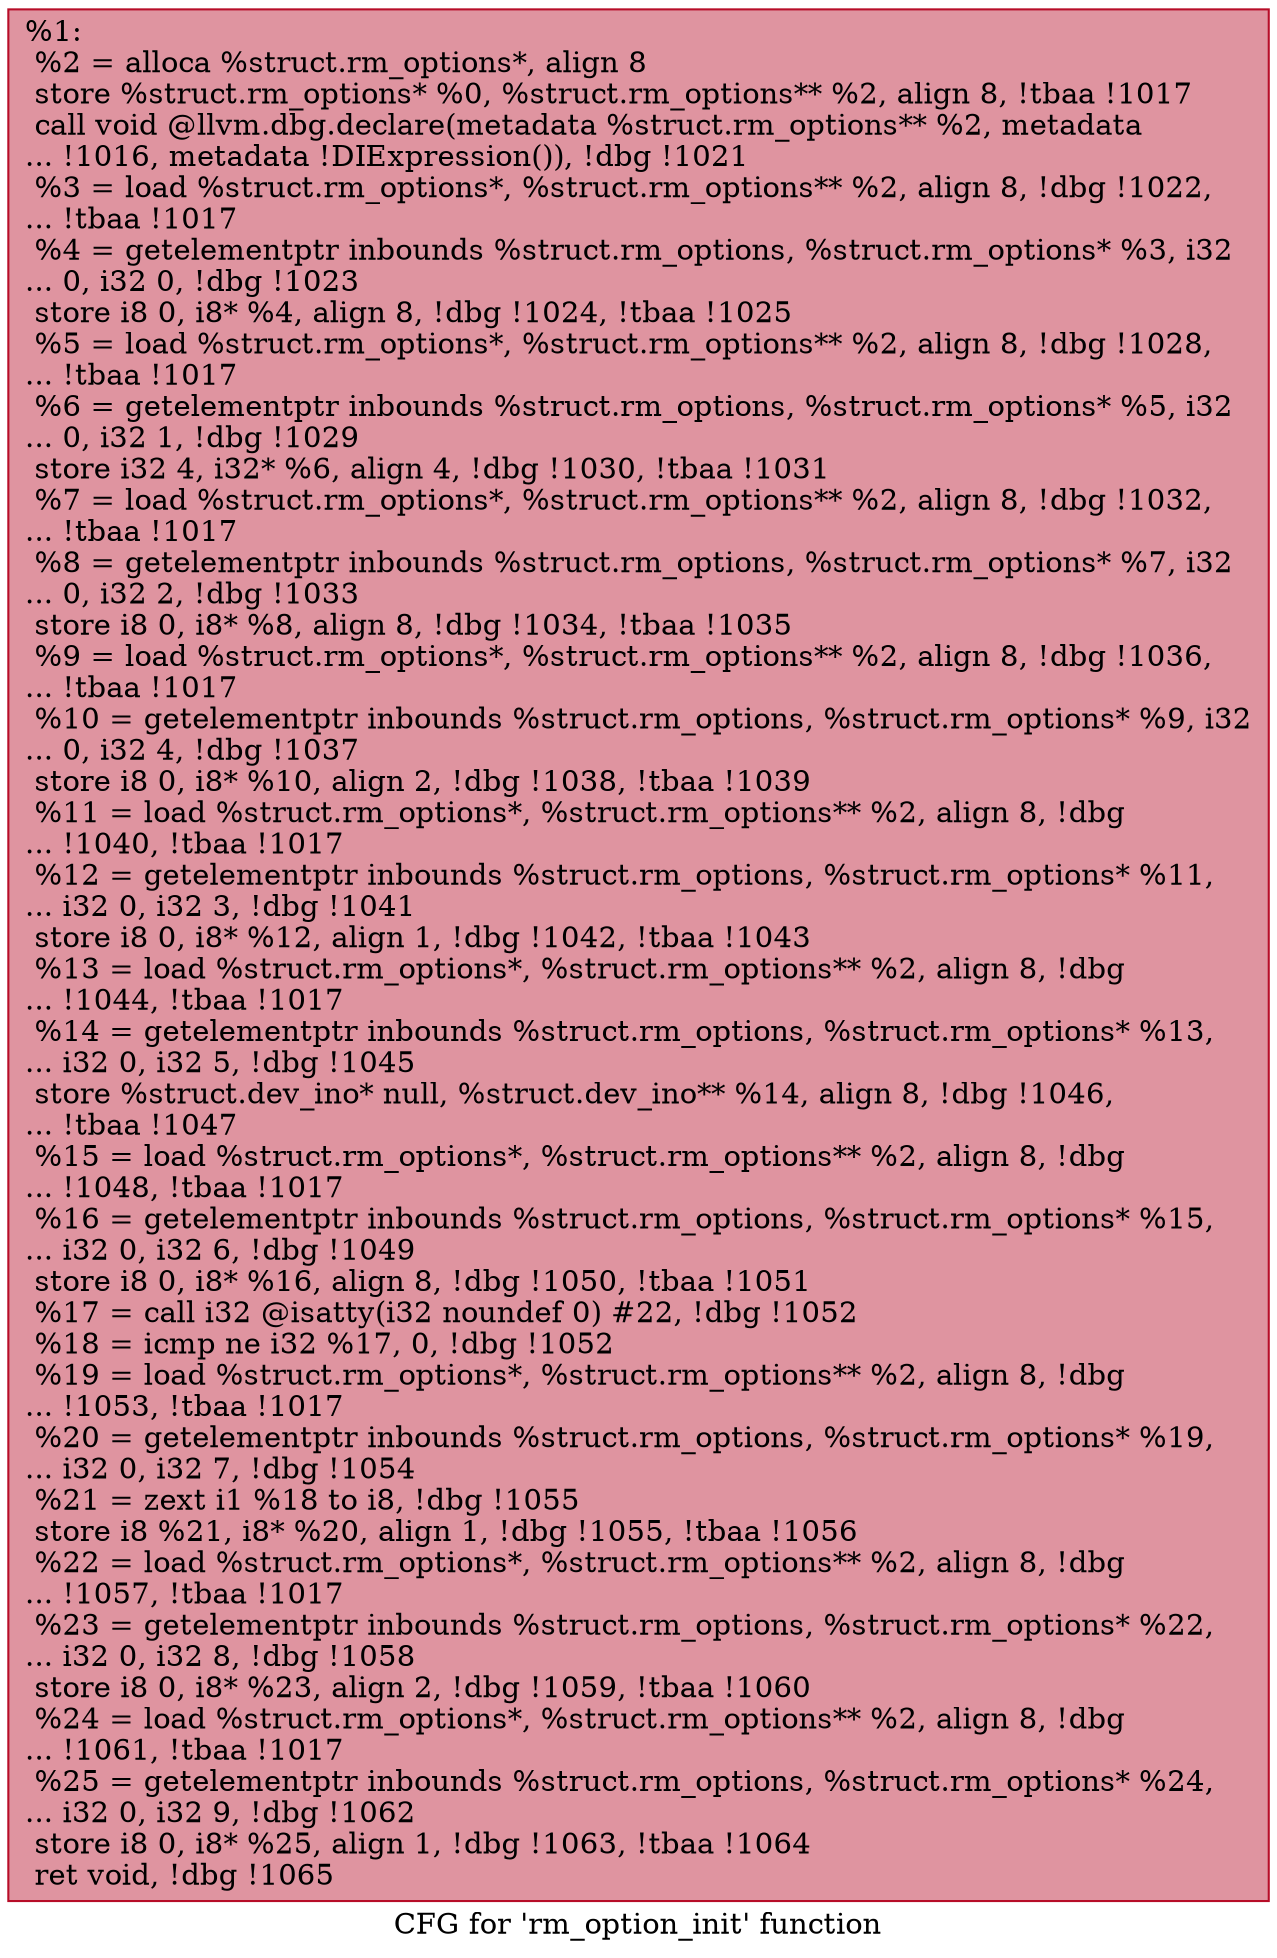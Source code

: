 digraph "CFG for 'rm_option_init' function" {
	label="CFG for 'rm_option_init' function";

	Node0x1c601b0 [shape=record,color="#b70d28ff", style=filled, fillcolor="#b70d2870",label="{%1:\l  %2 = alloca %struct.rm_options*, align 8\l  store %struct.rm_options* %0, %struct.rm_options** %2, align 8, !tbaa !1017\l  call void @llvm.dbg.declare(metadata %struct.rm_options** %2, metadata\l... !1016, metadata !DIExpression()), !dbg !1021\l  %3 = load %struct.rm_options*, %struct.rm_options** %2, align 8, !dbg !1022,\l... !tbaa !1017\l  %4 = getelementptr inbounds %struct.rm_options, %struct.rm_options* %3, i32\l... 0, i32 0, !dbg !1023\l  store i8 0, i8* %4, align 8, !dbg !1024, !tbaa !1025\l  %5 = load %struct.rm_options*, %struct.rm_options** %2, align 8, !dbg !1028,\l... !tbaa !1017\l  %6 = getelementptr inbounds %struct.rm_options, %struct.rm_options* %5, i32\l... 0, i32 1, !dbg !1029\l  store i32 4, i32* %6, align 4, !dbg !1030, !tbaa !1031\l  %7 = load %struct.rm_options*, %struct.rm_options** %2, align 8, !dbg !1032,\l... !tbaa !1017\l  %8 = getelementptr inbounds %struct.rm_options, %struct.rm_options* %7, i32\l... 0, i32 2, !dbg !1033\l  store i8 0, i8* %8, align 8, !dbg !1034, !tbaa !1035\l  %9 = load %struct.rm_options*, %struct.rm_options** %2, align 8, !dbg !1036,\l... !tbaa !1017\l  %10 = getelementptr inbounds %struct.rm_options, %struct.rm_options* %9, i32\l... 0, i32 4, !dbg !1037\l  store i8 0, i8* %10, align 2, !dbg !1038, !tbaa !1039\l  %11 = load %struct.rm_options*, %struct.rm_options** %2, align 8, !dbg\l... !1040, !tbaa !1017\l  %12 = getelementptr inbounds %struct.rm_options, %struct.rm_options* %11,\l... i32 0, i32 3, !dbg !1041\l  store i8 0, i8* %12, align 1, !dbg !1042, !tbaa !1043\l  %13 = load %struct.rm_options*, %struct.rm_options** %2, align 8, !dbg\l... !1044, !tbaa !1017\l  %14 = getelementptr inbounds %struct.rm_options, %struct.rm_options* %13,\l... i32 0, i32 5, !dbg !1045\l  store %struct.dev_ino* null, %struct.dev_ino** %14, align 8, !dbg !1046,\l... !tbaa !1047\l  %15 = load %struct.rm_options*, %struct.rm_options** %2, align 8, !dbg\l... !1048, !tbaa !1017\l  %16 = getelementptr inbounds %struct.rm_options, %struct.rm_options* %15,\l... i32 0, i32 6, !dbg !1049\l  store i8 0, i8* %16, align 8, !dbg !1050, !tbaa !1051\l  %17 = call i32 @isatty(i32 noundef 0) #22, !dbg !1052\l  %18 = icmp ne i32 %17, 0, !dbg !1052\l  %19 = load %struct.rm_options*, %struct.rm_options** %2, align 8, !dbg\l... !1053, !tbaa !1017\l  %20 = getelementptr inbounds %struct.rm_options, %struct.rm_options* %19,\l... i32 0, i32 7, !dbg !1054\l  %21 = zext i1 %18 to i8, !dbg !1055\l  store i8 %21, i8* %20, align 1, !dbg !1055, !tbaa !1056\l  %22 = load %struct.rm_options*, %struct.rm_options** %2, align 8, !dbg\l... !1057, !tbaa !1017\l  %23 = getelementptr inbounds %struct.rm_options, %struct.rm_options* %22,\l... i32 0, i32 8, !dbg !1058\l  store i8 0, i8* %23, align 2, !dbg !1059, !tbaa !1060\l  %24 = load %struct.rm_options*, %struct.rm_options** %2, align 8, !dbg\l... !1061, !tbaa !1017\l  %25 = getelementptr inbounds %struct.rm_options, %struct.rm_options* %24,\l... i32 0, i32 9, !dbg !1062\l  store i8 0, i8* %25, align 1, !dbg !1063, !tbaa !1064\l  ret void, !dbg !1065\l}"];
}
